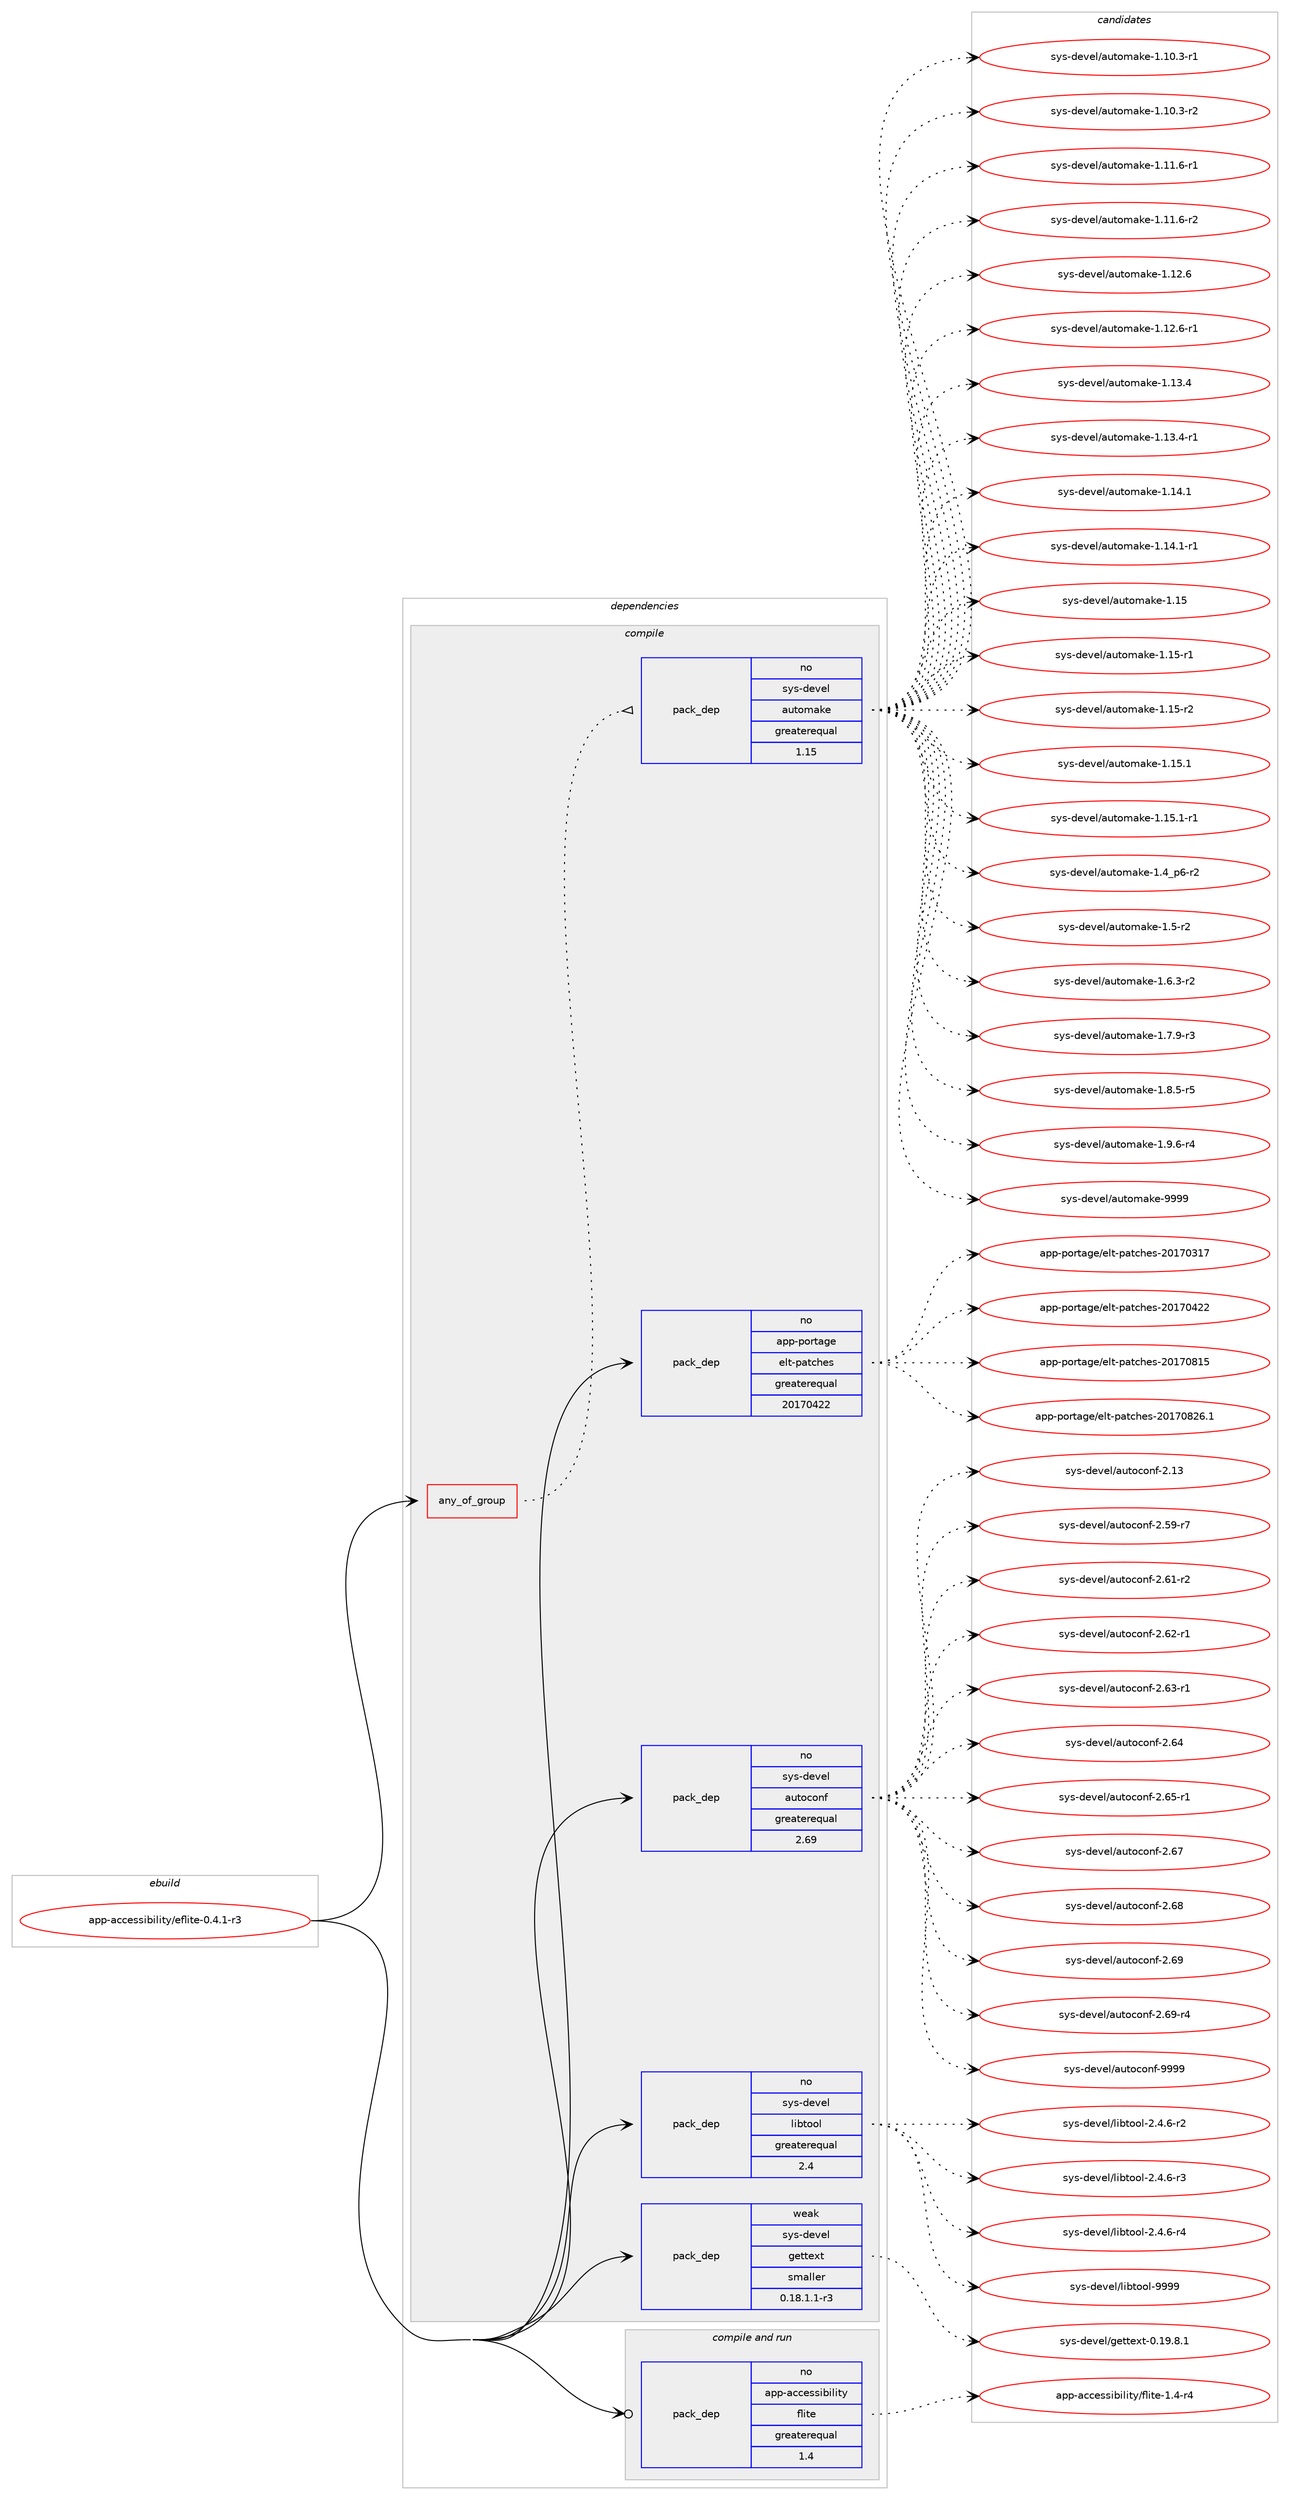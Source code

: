 digraph prolog {

# *************
# Graph options
# *************

newrank=true;
concentrate=true;
compound=true;
graph [rankdir=LR,fontname=Helvetica,fontsize=10,ranksep=1.5];#, ranksep=2.5, nodesep=0.2];
edge  [arrowhead=vee];
node  [fontname=Helvetica,fontsize=10];

# **********
# The ebuild
# **********

subgraph cluster_leftcol {
color=gray;
rank=same;
label=<<i>ebuild</i>>;
id [label="app-accessibility/eflite-0.4.1-r3", color=red, width=4, href="../app-accessibility/eflite-0.4.1-r3.svg"];
}

# ****************
# The dependencies
# ****************

subgraph cluster_midcol {
color=gray;
label=<<i>dependencies</i>>;
subgraph cluster_compile {
fillcolor="#eeeeee";
style=filled;
label=<<i>compile</i>>;
subgraph any2 {
dependency197 [label=<<TABLE BORDER="0" CELLBORDER="1" CELLSPACING="0" CELLPADDING="4"><TR><TD CELLPADDING="10">any_of_group</TD></TR></TABLE>>, shape=none, color=red];subgraph pack158 {
dependency198 [label=<<TABLE BORDER="0" CELLBORDER="1" CELLSPACING="0" CELLPADDING="4" WIDTH="220"><TR><TD ROWSPAN="6" CELLPADDING="30">pack_dep</TD></TR><TR><TD WIDTH="110">no</TD></TR><TR><TD>sys-devel</TD></TR><TR><TD>automake</TD></TR><TR><TD>greaterequal</TD></TR><TR><TD>1.15</TD></TR></TABLE>>, shape=none, color=blue];
}
dependency197:e -> dependency198:w [weight=20,style="dotted",arrowhead="oinv"];
}
id:e -> dependency197:w [weight=20,style="solid",arrowhead="vee"];
subgraph pack159 {
dependency199 [label=<<TABLE BORDER="0" CELLBORDER="1" CELLSPACING="0" CELLPADDING="4" WIDTH="220"><TR><TD ROWSPAN="6" CELLPADDING="30">pack_dep</TD></TR><TR><TD WIDTH="110">no</TD></TR><TR><TD>app-portage</TD></TR><TR><TD>elt-patches</TD></TR><TR><TD>greaterequal</TD></TR><TR><TD>20170422</TD></TR></TABLE>>, shape=none, color=blue];
}
id:e -> dependency199:w [weight=20,style="solid",arrowhead="vee"];
subgraph pack160 {
dependency200 [label=<<TABLE BORDER="0" CELLBORDER="1" CELLSPACING="0" CELLPADDING="4" WIDTH="220"><TR><TD ROWSPAN="6" CELLPADDING="30">pack_dep</TD></TR><TR><TD WIDTH="110">no</TD></TR><TR><TD>sys-devel</TD></TR><TR><TD>autoconf</TD></TR><TR><TD>greaterequal</TD></TR><TR><TD>2.69</TD></TR></TABLE>>, shape=none, color=blue];
}
id:e -> dependency200:w [weight=20,style="solid",arrowhead="vee"];
subgraph pack161 {
dependency201 [label=<<TABLE BORDER="0" CELLBORDER="1" CELLSPACING="0" CELLPADDING="4" WIDTH="220"><TR><TD ROWSPAN="6" CELLPADDING="30">pack_dep</TD></TR><TR><TD WIDTH="110">no</TD></TR><TR><TD>sys-devel</TD></TR><TR><TD>libtool</TD></TR><TR><TD>greaterequal</TD></TR><TR><TD>2.4</TD></TR></TABLE>>, shape=none, color=blue];
}
id:e -> dependency201:w [weight=20,style="solid",arrowhead="vee"];
subgraph pack162 {
dependency202 [label=<<TABLE BORDER="0" CELLBORDER="1" CELLSPACING="0" CELLPADDING="4" WIDTH="220"><TR><TD ROWSPAN="6" CELLPADDING="30">pack_dep</TD></TR><TR><TD WIDTH="110">weak</TD></TR><TR><TD>sys-devel</TD></TR><TR><TD>gettext</TD></TR><TR><TD>smaller</TD></TR><TR><TD>0.18.1.1-r3</TD></TR></TABLE>>, shape=none, color=blue];
}
id:e -> dependency202:w [weight=20,style="solid",arrowhead="vee"];
}
subgraph cluster_compileandrun {
fillcolor="#eeeeee";
style=filled;
label=<<i>compile and run</i>>;
subgraph pack163 {
dependency203 [label=<<TABLE BORDER="0" CELLBORDER="1" CELLSPACING="0" CELLPADDING="4" WIDTH="220"><TR><TD ROWSPAN="6" CELLPADDING="30">pack_dep</TD></TR><TR><TD WIDTH="110">no</TD></TR><TR><TD>app-accessibility</TD></TR><TR><TD>flite</TD></TR><TR><TD>greaterequal</TD></TR><TR><TD>1.4</TD></TR></TABLE>>, shape=none, color=blue];
}
id:e -> dependency203:w [weight=20,style="solid",arrowhead="odotvee"];
}
subgraph cluster_run {
fillcolor="#eeeeee";
style=filled;
label=<<i>run</i>>;
}
}

# **************
# The candidates
# **************

subgraph cluster_choices {
rank=same;
color=gray;
label=<<i>candidates</i>>;

subgraph choice158 {
color=black;
nodesep=1;
choice11512111545100101118101108479711711611110997107101454946494846514511449 [label="sys-devel/automake-1.10.3-r1", color=red, width=4,href="../sys-devel/automake-1.10.3-r1.svg"];
choice11512111545100101118101108479711711611110997107101454946494846514511450 [label="sys-devel/automake-1.10.3-r2", color=red, width=4,href="../sys-devel/automake-1.10.3-r2.svg"];
choice11512111545100101118101108479711711611110997107101454946494946544511449 [label="sys-devel/automake-1.11.6-r1", color=red, width=4,href="../sys-devel/automake-1.11.6-r1.svg"];
choice11512111545100101118101108479711711611110997107101454946494946544511450 [label="sys-devel/automake-1.11.6-r2", color=red, width=4,href="../sys-devel/automake-1.11.6-r2.svg"];
choice1151211154510010111810110847971171161111099710710145494649504654 [label="sys-devel/automake-1.12.6", color=red, width=4,href="../sys-devel/automake-1.12.6.svg"];
choice11512111545100101118101108479711711611110997107101454946495046544511449 [label="sys-devel/automake-1.12.6-r1", color=red, width=4,href="../sys-devel/automake-1.12.6-r1.svg"];
choice1151211154510010111810110847971171161111099710710145494649514652 [label="sys-devel/automake-1.13.4", color=red, width=4,href="../sys-devel/automake-1.13.4.svg"];
choice11512111545100101118101108479711711611110997107101454946495146524511449 [label="sys-devel/automake-1.13.4-r1", color=red, width=4,href="../sys-devel/automake-1.13.4-r1.svg"];
choice1151211154510010111810110847971171161111099710710145494649524649 [label="sys-devel/automake-1.14.1", color=red, width=4,href="../sys-devel/automake-1.14.1.svg"];
choice11512111545100101118101108479711711611110997107101454946495246494511449 [label="sys-devel/automake-1.14.1-r1", color=red, width=4,href="../sys-devel/automake-1.14.1-r1.svg"];
choice115121115451001011181011084797117116111109971071014549464953 [label="sys-devel/automake-1.15", color=red, width=4,href="../sys-devel/automake-1.15.svg"];
choice1151211154510010111810110847971171161111099710710145494649534511449 [label="sys-devel/automake-1.15-r1", color=red, width=4,href="../sys-devel/automake-1.15-r1.svg"];
choice1151211154510010111810110847971171161111099710710145494649534511450 [label="sys-devel/automake-1.15-r2", color=red, width=4,href="../sys-devel/automake-1.15-r2.svg"];
choice1151211154510010111810110847971171161111099710710145494649534649 [label="sys-devel/automake-1.15.1", color=red, width=4,href="../sys-devel/automake-1.15.1.svg"];
choice11512111545100101118101108479711711611110997107101454946495346494511449 [label="sys-devel/automake-1.15.1-r1", color=red, width=4,href="../sys-devel/automake-1.15.1-r1.svg"];
choice115121115451001011181011084797117116111109971071014549465295112544511450 [label="sys-devel/automake-1.4_p6-r2", color=red, width=4,href="../sys-devel/automake-1.4_p6-r2.svg"];
choice11512111545100101118101108479711711611110997107101454946534511450 [label="sys-devel/automake-1.5-r2", color=red, width=4,href="../sys-devel/automake-1.5-r2.svg"];
choice115121115451001011181011084797117116111109971071014549465446514511450 [label="sys-devel/automake-1.6.3-r2", color=red, width=4,href="../sys-devel/automake-1.6.3-r2.svg"];
choice115121115451001011181011084797117116111109971071014549465546574511451 [label="sys-devel/automake-1.7.9-r3", color=red, width=4,href="../sys-devel/automake-1.7.9-r3.svg"];
choice115121115451001011181011084797117116111109971071014549465646534511453 [label="sys-devel/automake-1.8.5-r5", color=red, width=4,href="../sys-devel/automake-1.8.5-r5.svg"];
choice115121115451001011181011084797117116111109971071014549465746544511452 [label="sys-devel/automake-1.9.6-r4", color=red, width=4,href="../sys-devel/automake-1.9.6-r4.svg"];
choice115121115451001011181011084797117116111109971071014557575757 [label="sys-devel/automake-9999", color=red, width=4,href="../sys-devel/automake-9999.svg"];
dependency198:e -> choice11512111545100101118101108479711711611110997107101454946494846514511449:w [style=dotted,weight="100"];
dependency198:e -> choice11512111545100101118101108479711711611110997107101454946494846514511450:w [style=dotted,weight="100"];
dependency198:e -> choice11512111545100101118101108479711711611110997107101454946494946544511449:w [style=dotted,weight="100"];
dependency198:e -> choice11512111545100101118101108479711711611110997107101454946494946544511450:w [style=dotted,weight="100"];
dependency198:e -> choice1151211154510010111810110847971171161111099710710145494649504654:w [style=dotted,weight="100"];
dependency198:e -> choice11512111545100101118101108479711711611110997107101454946495046544511449:w [style=dotted,weight="100"];
dependency198:e -> choice1151211154510010111810110847971171161111099710710145494649514652:w [style=dotted,weight="100"];
dependency198:e -> choice11512111545100101118101108479711711611110997107101454946495146524511449:w [style=dotted,weight="100"];
dependency198:e -> choice1151211154510010111810110847971171161111099710710145494649524649:w [style=dotted,weight="100"];
dependency198:e -> choice11512111545100101118101108479711711611110997107101454946495246494511449:w [style=dotted,weight="100"];
dependency198:e -> choice115121115451001011181011084797117116111109971071014549464953:w [style=dotted,weight="100"];
dependency198:e -> choice1151211154510010111810110847971171161111099710710145494649534511449:w [style=dotted,weight="100"];
dependency198:e -> choice1151211154510010111810110847971171161111099710710145494649534511450:w [style=dotted,weight="100"];
dependency198:e -> choice1151211154510010111810110847971171161111099710710145494649534649:w [style=dotted,weight="100"];
dependency198:e -> choice11512111545100101118101108479711711611110997107101454946495346494511449:w [style=dotted,weight="100"];
dependency198:e -> choice115121115451001011181011084797117116111109971071014549465295112544511450:w [style=dotted,weight="100"];
dependency198:e -> choice11512111545100101118101108479711711611110997107101454946534511450:w [style=dotted,weight="100"];
dependency198:e -> choice115121115451001011181011084797117116111109971071014549465446514511450:w [style=dotted,weight="100"];
dependency198:e -> choice115121115451001011181011084797117116111109971071014549465546574511451:w [style=dotted,weight="100"];
dependency198:e -> choice115121115451001011181011084797117116111109971071014549465646534511453:w [style=dotted,weight="100"];
dependency198:e -> choice115121115451001011181011084797117116111109971071014549465746544511452:w [style=dotted,weight="100"];
dependency198:e -> choice115121115451001011181011084797117116111109971071014557575757:w [style=dotted,weight="100"];
}
subgraph choice159 {
color=black;
nodesep=1;
choice97112112451121111141169710310147101108116451129711699104101115455048495548514955 [label="app-portage/elt-patches-20170317", color=red, width=4,href="../app-portage/elt-patches-20170317.svg"];
choice97112112451121111141169710310147101108116451129711699104101115455048495548525050 [label="app-portage/elt-patches-20170422", color=red, width=4,href="../app-portage/elt-patches-20170422.svg"];
choice97112112451121111141169710310147101108116451129711699104101115455048495548564953 [label="app-portage/elt-patches-20170815", color=red, width=4,href="../app-portage/elt-patches-20170815.svg"];
choice971121124511211111411697103101471011081164511297116991041011154550484955485650544649 [label="app-portage/elt-patches-20170826.1", color=red, width=4,href="../app-portage/elt-patches-20170826.1.svg"];
dependency199:e -> choice97112112451121111141169710310147101108116451129711699104101115455048495548514955:w [style=dotted,weight="100"];
dependency199:e -> choice97112112451121111141169710310147101108116451129711699104101115455048495548525050:w [style=dotted,weight="100"];
dependency199:e -> choice97112112451121111141169710310147101108116451129711699104101115455048495548564953:w [style=dotted,weight="100"];
dependency199:e -> choice971121124511211111411697103101471011081164511297116991041011154550484955485650544649:w [style=dotted,weight="100"];
}
subgraph choice160 {
color=black;
nodesep=1;
choice115121115451001011181011084797117116111991111101024550464951 [label="sys-devel/autoconf-2.13", color=red, width=4,href="../sys-devel/autoconf-2.13.svg"];
choice1151211154510010111810110847971171161119911111010245504653574511455 [label="sys-devel/autoconf-2.59-r7", color=red, width=4,href="../sys-devel/autoconf-2.59-r7.svg"];
choice1151211154510010111810110847971171161119911111010245504654494511450 [label="sys-devel/autoconf-2.61-r2", color=red, width=4,href="../sys-devel/autoconf-2.61-r2.svg"];
choice1151211154510010111810110847971171161119911111010245504654504511449 [label="sys-devel/autoconf-2.62-r1", color=red, width=4,href="../sys-devel/autoconf-2.62-r1.svg"];
choice1151211154510010111810110847971171161119911111010245504654514511449 [label="sys-devel/autoconf-2.63-r1", color=red, width=4,href="../sys-devel/autoconf-2.63-r1.svg"];
choice115121115451001011181011084797117116111991111101024550465452 [label="sys-devel/autoconf-2.64", color=red, width=4,href="../sys-devel/autoconf-2.64.svg"];
choice1151211154510010111810110847971171161119911111010245504654534511449 [label="sys-devel/autoconf-2.65-r1", color=red, width=4,href="../sys-devel/autoconf-2.65-r1.svg"];
choice115121115451001011181011084797117116111991111101024550465455 [label="sys-devel/autoconf-2.67", color=red, width=4,href="../sys-devel/autoconf-2.67.svg"];
choice115121115451001011181011084797117116111991111101024550465456 [label="sys-devel/autoconf-2.68", color=red, width=4,href="../sys-devel/autoconf-2.68.svg"];
choice115121115451001011181011084797117116111991111101024550465457 [label="sys-devel/autoconf-2.69", color=red, width=4,href="../sys-devel/autoconf-2.69.svg"];
choice1151211154510010111810110847971171161119911111010245504654574511452 [label="sys-devel/autoconf-2.69-r4", color=red, width=4,href="../sys-devel/autoconf-2.69-r4.svg"];
choice115121115451001011181011084797117116111991111101024557575757 [label="sys-devel/autoconf-9999", color=red, width=4,href="../sys-devel/autoconf-9999.svg"];
dependency200:e -> choice115121115451001011181011084797117116111991111101024550464951:w [style=dotted,weight="100"];
dependency200:e -> choice1151211154510010111810110847971171161119911111010245504653574511455:w [style=dotted,weight="100"];
dependency200:e -> choice1151211154510010111810110847971171161119911111010245504654494511450:w [style=dotted,weight="100"];
dependency200:e -> choice1151211154510010111810110847971171161119911111010245504654504511449:w [style=dotted,weight="100"];
dependency200:e -> choice1151211154510010111810110847971171161119911111010245504654514511449:w [style=dotted,weight="100"];
dependency200:e -> choice115121115451001011181011084797117116111991111101024550465452:w [style=dotted,weight="100"];
dependency200:e -> choice1151211154510010111810110847971171161119911111010245504654534511449:w [style=dotted,weight="100"];
dependency200:e -> choice115121115451001011181011084797117116111991111101024550465455:w [style=dotted,weight="100"];
dependency200:e -> choice115121115451001011181011084797117116111991111101024550465456:w [style=dotted,weight="100"];
dependency200:e -> choice115121115451001011181011084797117116111991111101024550465457:w [style=dotted,weight="100"];
dependency200:e -> choice1151211154510010111810110847971171161119911111010245504654574511452:w [style=dotted,weight="100"];
dependency200:e -> choice115121115451001011181011084797117116111991111101024557575757:w [style=dotted,weight="100"];
}
subgraph choice161 {
color=black;
nodesep=1;
choice1151211154510010111810110847108105981161111111084550465246544511450 [label="sys-devel/libtool-2.4.6-r2", color=red, width=4,href="../sys-devel/libtool-2.4.6-r2.svg"];
choice1151211154510010111810110847108105981161111111084550465246544511451 [label="sys-devel/libtool-2.4.6-r3", color=red, width=4,href="../sys-devel/libtool-2.4.6-r3.svg"];
choice1151211154510010111810110847108105981161111111084550465246544511452 [label="sys-devel/libtool-2.4.6-r4", color=red, width=4,href="../sys-devel/libtool-2.4.6-r4.svg"];
choice1151211154510010111810110847108105981161111111084557575757 [label="sys-devel/libtool-9999", color=red, width=4,href="../sys-devel/libtool-9999.svg"];
dependency201:e -> choice1151211154510010111810110847108105981161111111084550465246544511450:w [style=dotted,weight="100"];
dependency201:e -> choice1151211154510010111810110847108105981161111111084550465246544511451:w [style=dotted,weight="100"];
dependency201:e -> choice1151211154510010111810110847108105981161111111084550465246544511452:w [style=dotted,weight="100"];
dependency201:e -> choice1151211154510010111810110847108105981161111111084557575757:w [style=dotted,weight="100"];
}
subgraph choice162 {
color=black;
nodesep=1;
choice1151211154510010111810110847103101116116101120116454846495746564649 [label="sys-devel/gettext-0.19.8.1", color=red, width=4,href="../sys-devel/gettext-0.19.8.1.svg"];
dependency202:e -> choice1151211154510010111810110847103101116116101120116454846495746564649:w [style=dotted,weight="100"];
}
subgraph choice163 {
color=black;
nodesep=1;
choice97112112459799991011151151059810510810511612147102108105116101454946524511452 [label="app-accessibility/flite-1.4-r4", color=red, width=4,href="../app-accessibility/flite-1.4-r4.svg"];
dependency203:e -> choice97112112459799991011151151059810510810511612147102108105116101454946524511452:w [style=dotted,weight="100"];
}
}

}
